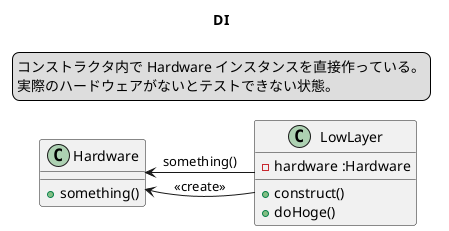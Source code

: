 @startuml
title
  DI
endtitle

legend top
  コンストラクタ内で Hardware インスタンスを直接作っている。
  実際のハードウェアがないとテストできない状態。
endlegend

class Hardware {
  + something()
}

class LowLayer {
  - hardware :Hardware
  + construct()
  + doHoge()
}

Hardware <- LowLayer : <<create>>
Hardware <- LowLayer : something()
@enduml